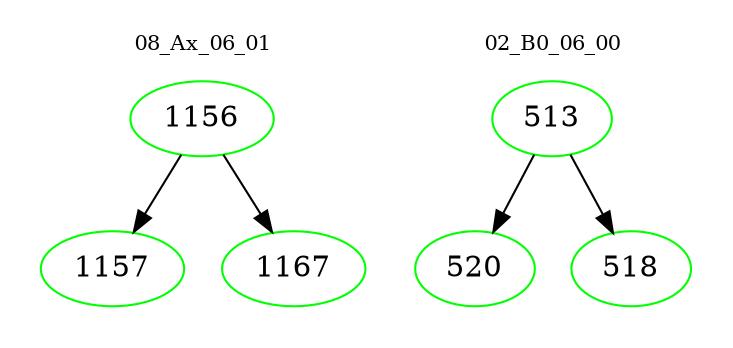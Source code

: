 digraph{
subgraph cluster_0 {
color = white
label = "08_Ax_06_01";
fontsize=10;
T0_1156 [label="1156", color="green"]
T0_1156 -> T0_1157 [color="black"]
T0_1157 [label="1157", color="green"]
T0_1156 -> T0_1167 [color="black"]
T0_1167 [label="1167", color="green"]
}
subgraph cluster_1 {
color = white
label = "02_B0_06_00";
fontsize=10;
T1_513 [label="513", color="green"]
T1_513 -> T1_520 [color="black"]
T1_520 [label="520", color="green"]
T1_513 -> T1_518 [color="black"]
T1_518 [label="518", color="green"]
}
}
